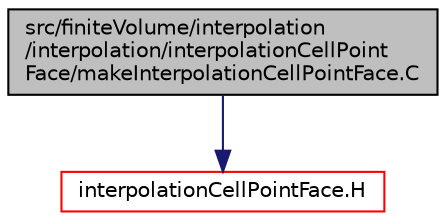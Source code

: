 digraph "src/finiteVolume/interpolation/interpolation/interpolationCellPointFace/makeInterpolationCellPointFace.C"
{
  bgcolor="transparent";
  edge [fontname="Helvetica",fontsize="10",labelfontname="Helvetica",labelfontsize="10"];
  node [fontname="Helvetica",fontsize="10",shape=record];
  Node1 [label="src/finiteVolume/interpolation\l/interpolation/interpolationCellPoint\lFace/makeInterpolationCellPointFace.C",height=0.2,width=0.4,color="black", fillcolor="grey75", style="filled", fontcolor="black"];
  Node1 -> Node2 [color="midnightblue",fontsize="10",style="solid",fontname="Helvetica"];
  Node2 [label="interpolationCellPointFace.H",height=0.2,width=0.4,color="red",URL="$a06151.html"];
}
